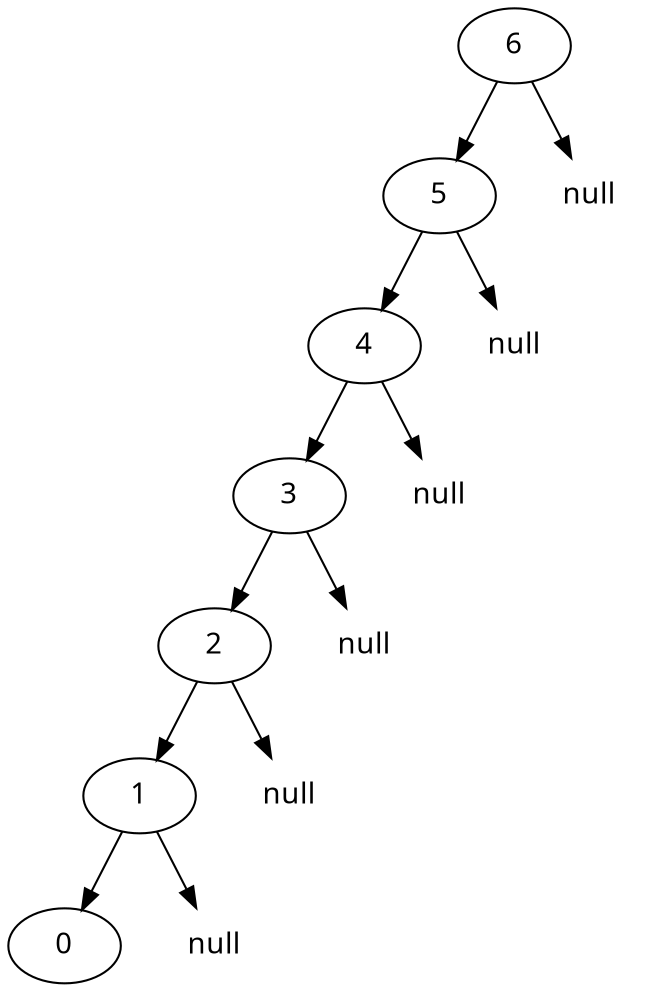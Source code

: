 digraph arbre {
    node [fontname="Courrier"];
    6 [label="0"];
    5 [label="1"];
    4 [label="2"];
    3 [label="3"];
    2 [label="4"];
    1 [label="5"];
    0 [label="6"];

    null01 [label="null" shape="plaintext"];
    null02 [label="null" shape="plaintext"];
    null03 [label="null" shape="plaintext"];
    null04 [label="null" shape="plaintext"];
    null05 [label="null" shape="plaintext"];
    null06 [label="null" shape="plaintext"];

    0 -> null01;
    0 -> 1;

    1 -> null02;
    1 -> 2;

    2 -> null03;
    2 -> 3;

    3 -> null04;
    3 -> 4;

    4 -> null05;
    4 -> 5;

    5 -> null06;
    5 -> 6;
}
